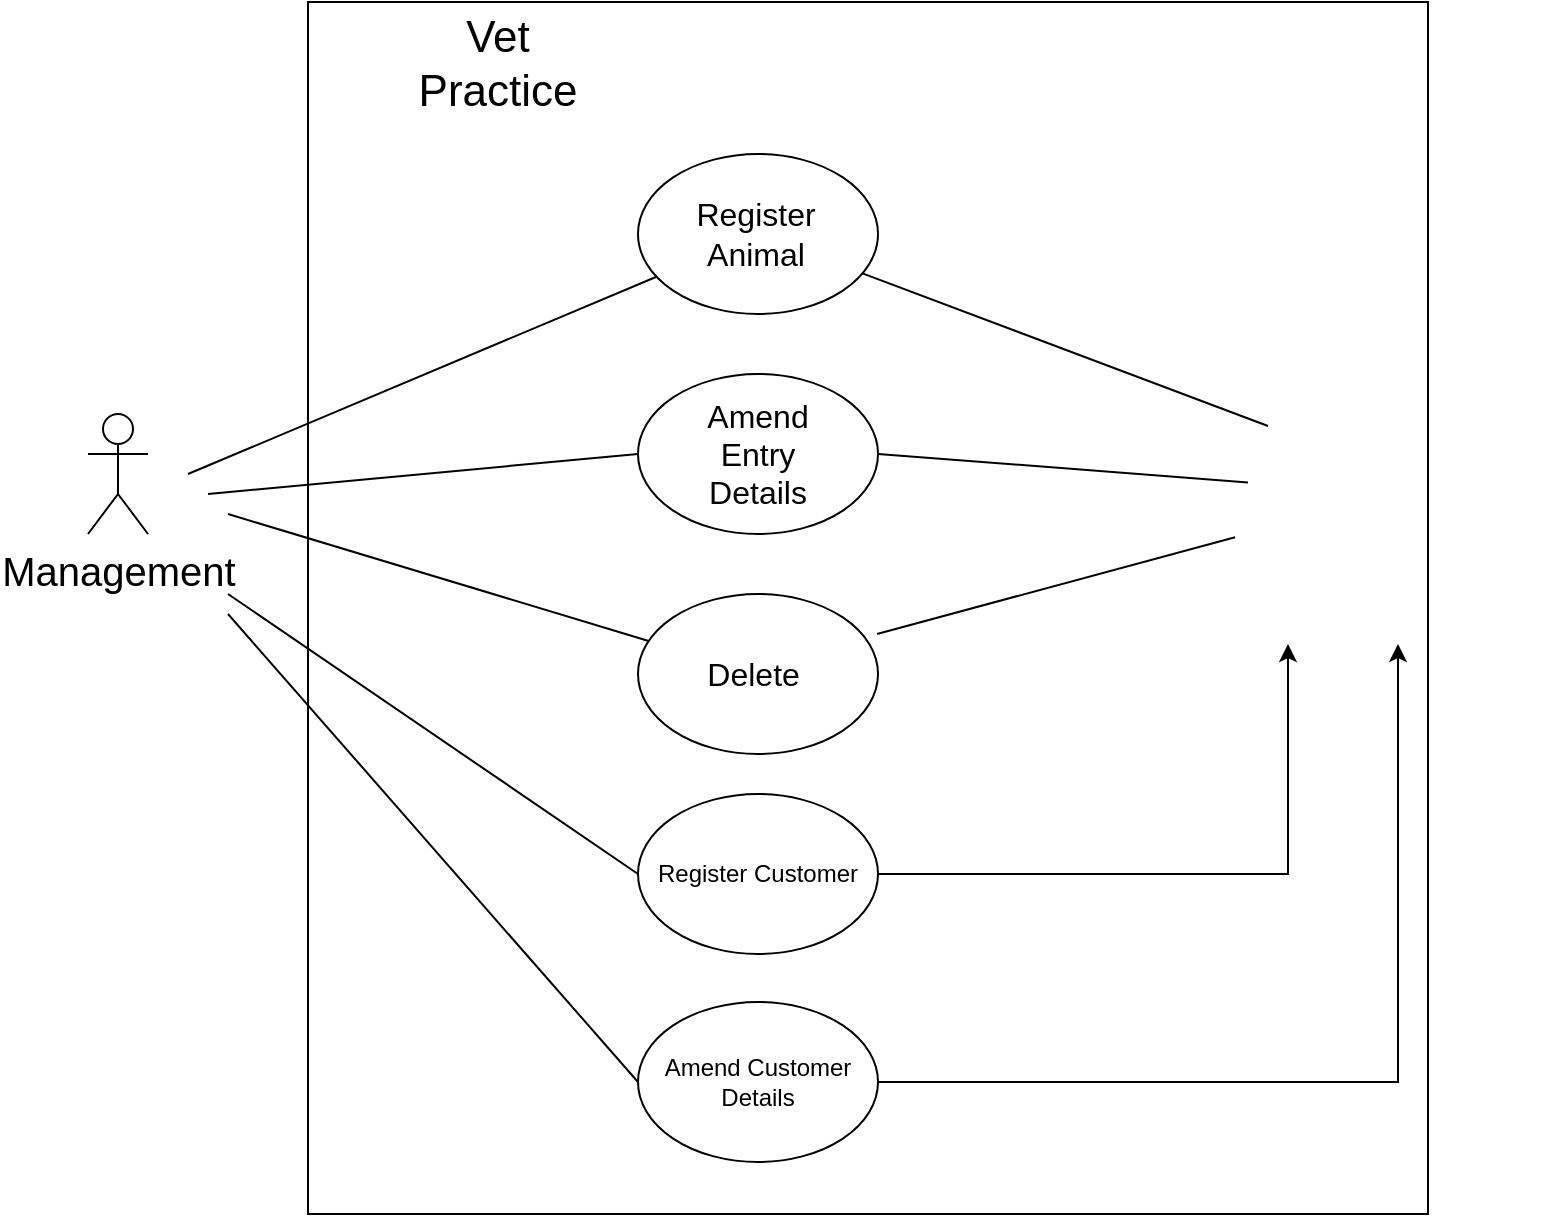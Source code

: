 <mxfile version="14.2.4" type="embed" pages="2">
    <diagram id="H4SSjCymd0ZZ48-rM7Cr" name="Page-1">
        <mxGraphModel dx="743" dy="535" grid="1" gridSize="10" guides="1" tooltips="1" connect="1" arrows="1" fold="1" page="1" pageScale="1" pageWidth="827" pageHeight="1169" math="0" shadow="0">
            <root>
                <mxCell id="0"/>
                <mxCell id="1" parent="0"/>
                <mxCell id="WA83NnyDRcnUzadPlLup-3" value="" style="rounded=0;whiteSpace=wrap;html=1;direction=south;" parent="1" vertex="1">
                    <mxGeometry x="170" y="84" width="560" height="606" as="geometry"/>
                </mxCell>
                <mxCell id="WA83NnyDRcnUzadPlLup-4" value="" style="ellipse;whiteSpace=wrap;html=1;" parent="1" vertex="1">
                    <mxGeometry x="335" y="160" width="120" height="80" as="geometry"/>
                </mxCell>
                <mxCell id="WA83NnyDRcnUzadPlLup-5" value="&lt;font style=&quot;font-size: 22px&quot;&gt;Vet Practice&lt;/font&gt;" style="text;html=1;strokeColor=none;fillColor=none;align=center;verticalAlign=middle;whiteSpace=wrap;rounded=0;" parent="1" vertex="1">
                    <mxGeometry x="230" y="100" width="70" height="30" as="geometry"/>
                </mxCell>
                <mxCell id="WA83NnyDRcnUzadPlLup-6" value="" style="ellipse;whiteSpace=wrap;html=1;" parent="1" vertex="1">
                    <mxGeometry x="335" y="270" width="120" height="80" as="geometry"/>
                </mxCell>
                <mxCell id="WA83NnyDRcnUzadPlLup-7" value="" style="ellipse;whiteSpace=wrap;html=1;" parent="1" vertex="1">
                    <mxGeometry x="335" y="380" width="120" height="80" as="geometry"/>
                </mxCell>
                <mxCell id="WA83NnyDRcnUzadPlLup-8" value="&lt;font style=&quot;font-size: 16px&quot;&gt;Register Animal&lt;/font&gt;" style="text;html=1;strokeColor=none;fillColor=none;align=center;verticalAlign=middle;whiteSpace=wrap;rounded=0;" parent="1" vertex="1">
                    <mxGeometry x="374" y="190" width="40" height="20" as="geometry"/>
                </mxCell>
                <mxCell id="WA83NnyDRcnUzadPlLup-9" value="&lt;font style=&quot;font-size: 20px&quot;&gt;Management&lt;/font&gt;" style="shape=umlActor;verticalLabelPosition=bottom;verticalAlign=top;html=1;outlineConnect=0;" parent="1" vertex="1">
                    <mxGeometry x="60" y="290" width="30" height="60" as="geometry"/>
                </mxCell>
                <mxCell id="WA83NnyDRcnUzadPlLup-10" value="&lt;font style=&quot;font-size: 16px&quot;&gt;Amend Entry Details&lt;/font&gt;" style="text;html=1;strokeColor=none;fillColor=none;align=center;verticalAlign=middle;whiteSpace=wrap;rounded=0;" parent="1" vertex="1">
                    <mxGeometry x="375" y="300" width="40" height="20" as="geometry"/>
                </mxCell>
                <mxCell id="WA83NnyDRcnUzadPlLup-11" value="&lt;span style=&quot;font-size: 16px&quot;&gt;Delete&amp;nbsp;&lt;/span&gt;" style="text;html=1;strokeColor=none;fillColor=none;align=center;verticalAlign=middle;whiteSpace=wrap;rounded=0;" parent="1" vertex="1">
                    <mxGeometry x="375" y="410" width="40" height="20" as="geometry"/>
                </mxCell>
                <mxCell id="WA83NnyDRcnUzadPlLup-12" value="" style="shape=image;verticalLabelPosition=bottom;labelBackgroundColor=#ffffff;verticalAlign=top;aspect=fixed;imageAspect=0;image=https://d2gg9evh47fn9z.cloudfront.net/800px_COLOURBOX34484689.jpg;" parent="1" vertex="1">
                    <mxGeometry x="640" y="255" width="150" height="150" as="geometry"/>
                </mxCell>
                <mxCell id="WA83NnyDRcnUzadPlLup-19" value="" style="endArrow=none;html=1;" parent="1" source="WA83NnyDRcnUzadPlLup-4" edge="1">
                    <mxGeometry width="50" height="50" relative="1" as="geometry">
                        <mxPoint x="410" y="500" as="sourcePoint"/>
                        <mxPoint x="110" y="320" as="targetPoint"/>
                    </mxGeometry>
                </mxCell>
                <mxCell id="WA83NnyDRcnUzadPlLup-20" value="" style="endArrow=none;html=1;exitX=0;exitY=0.5;exitDx=0;exitDy=0;" parent="1" source="WA83NnyDRcnUzadPlLup-6" edge="1">
                    <mxGeometry width="50" height="50" relative="1" as="geometry">
                        <mxPoint x="384" y="218.451" as="sourcePoint"/>
                        <mxPoint x="120" y="330" as="targetPoint"/>
                    </mxGeometry>
                </mxCell>
                <mxCell id="WA83NnyDRcnUzadPlLup-21" value="" style="endArrow=none;html=1;" parent="1" source="WA83NnyDRcnUzadPlLup-7" edge="1">
                    <mxGeometry width="50" height="50" relative="1" as="geometry">
                        <mxPoint x="345.0" y="320" as="sourcePoint"/>
                        <mxPoint x="130" y="340" as="targetPoint"/>
                    </mxGeometry>
                </mxCell>
                <mxCell id="WA83NnyDRcnUzadPlLup-22" value="" style="endArrow=none;html=1;" parent="1" source="WA83NnyDRcnUzadPlLup-4" edge="1">
                    <mxGeometry width="50" height="50" relative="1" as="geometry">
                        <mxPoint x="354.286" y="231.375" as="sourcePoint"/>
                        <mxPoint x="650" y="296" as="targetPoint"/>
                    </mxGeometry>
                </mxCell>
                <mxCell id="WA83NnyDRcnUzadPlLup-23" value="" style="endArrow=none;html=1;exitX=1;exitY=0.5;exitDx=0;exitDy=0;" parent="1" source="WA83NnyDRcnUzadPlLup-6" target="WA83NnyDRcnUzadPlLup-12" edge="1">
                    <mxGeometry width="50" height="50" relative="1" as="geometry">
                        <mxPoint x="364.286" y="241.375" as="sourcePoint"/>
                        <mxPoint x="130" y="340" as="targetPoint"/>
                    </mxGeometry>
                </mxCell>
                <mxCell id="WA83NnyDRcnUzadPlLup-25" value="" style="endArrow=none;html=1;exitX=0.996;exitY=0.25;exitDx=0;exitDy=0;exitPerimeter=0;entryX=-0.043;entryY=0.644;entryDx=0;entryDy=0;entryPerimeter=0;" parent="1" source="WA83NnyDRcnUzadPlLup-7" target="WA83NnyDRcnUzadPlLup-12" edge="1">
                    <mxGeometry width="50" height="50" relative="1" as="geometry">
                        <mxPoint x="470.0" y="350" as="sourcePoint"/>
                        <mxPoint x="675" y="357.593" as="targetPoint"/>
                    </mxGeometry>
                </mxCell>
                <mxCell id="13" style="edgeStyle=orthogonalEdgeStyle;rounded=0;orthogonalLoop=1;jettySize=auto;html=1;exitX=1;exitY=0.5;exitDx=0;exitDy=0;" parent="1" source="2" target="WA83NnyDRcnUzadPlLup-12" edge="1">
                    <mxGeometry relative="1" as="geometry">
                        <Array as="points">
                            <mxPoint x="660" y="520"/>
                        </Array>
                    </mxGeometry>
                </mxCell>
                <mxCell id="2" value="Register Customer" style="ellipse;whiteSpace=wrap;html=1;" parent="1" vertex="1">
                    <mxGeometry x="335" y="480" width="120" height="80" as="geometry"/>
                </mxCell>
                <mxCell id="16" style="edgeStyle=orthogonalEdgeStyle;rounded=0;orthogonalLoop=1;jettySize=auto;html=1;exitX=1;exitY=0.5;exitDx=0;exitDy=0;entryX=0.5;entryY=1;entryDx=0;entryDy=0;" parent="1" source="4" target="WA83NnyDRcnUzadPlLup-12" edge="1">
                    <mxGeometry relative="1" as="geometry"/>
                </mxCell>
                <mxCell id="4" value="Amend Customer Details" style="ellipse;whiteSpace=wrap;html=1;" parent="1" vertex="1">
                    <mxGeometry x="335" y="584" width="120" height="80" as="geometry"/>
                </mxCell>
                <mxCell id="6" value="" style="endArrow=none;html=1;exitX=0;exitY=0.5;exitDx=0;exitDy=0;" parent="1" source="2" edge="1">
                    <mxGeometry width="50" height="50" relative="1" as="geometry">
                        <mxPoint x="350.343" y="413.5" as="sourcePoint"/>
                        <mxPoint x="130" y="380" as="targetPoint"/>
                    </mxGeometry>
                </mxCell>
                <mxCell id="7" value="" style="endArrow=none;html=1;exitX=0;exitY=0.5;exitDx=0;exitDy=0;" parent="1" source="4" edge="1">
                    <mxGeometry width="50" height="50" relative="1" as="geometry">
                        <mxPoint x="345" y="530" as="sourcePoint"/>
                        <mxPoint x="130" y="390" as="targetPoint"/>
                    </mxGeometry>
                </mxCell>
            </root>
        </mxGraphModel>
    </diagram>
    <diagram id="QgfxNv7GI97rDnRRxP9C" name="Page-2">
        <mxGraphModel dx="743" dy="535" grid="1" gridSize="10" guides="1" tooltips="1" connect="1" arrows="1" fold="1" page="1" pageScale="1" pageWidth="827" pageHeight="1169" math="0" shadow="0">
            <root>
                <mxCell id="3ek6ge8NJHw8sk6zkAhJ-0"/>
                <mxCell id="3ek6ge8NJHw8sk6zkAhJ-1" parent="3ek6ge8NJHw8sk6zkAhJ-0"/>
                <mxCell id="3ek6ge8NJHw8sk6zkAhJ-2" value="Vetenarian" style="swimlane;childLayout=stackLayout;horizontal=1;startSize=30;horizontalStack=0;rounded=1;fontSize=14;fontStyle=0;strokeWidth=2;resizeParent=0;resizeLast=1;shadow=0;dashed=0;align=center;" parent="3ek6ge8NJHw8sk6zkAhJ-1" vertex="1">
                    <mxGeometry x="130" y="190" width="160" height="120" as="geometry"/>
                </mxCell>
                <mxCell id="3ek6ge8NJHw8sk6zkAhJ-3" value="+PK ID: Int&#10;+name: Str" style="align=left;strokeColor=none;fillColor=none;spacingLeft=4;fontSize=12;verticalAlign=top;resizable=0;rotatable=0;part=1;" parent="3ek6ge8NJHw8sk6zkAhJ-2" vertex="1">
                    <mxGeometry y="30" width="160" height="90" as="geometry"/>
                </mxCell>
                <mxCell id="3ek6ge8NJHw8sk6zkAhJ-4" value="Animal" style="swimlane;childLayout=stackLayout;horizontal=1;startSize=30;horizontalStack=0;rounded=1;fontSize=14;fontStyle=0;strokeWidth=2;resizeParent=0;resizeLast=1;shadow=0;dashed=0;align=center;" parent="3ek6ge8NJHw8sk6zkAhJ-1" vertex="1">
                    <mxGeometry x="480" y="190" width="160" height="120" as="geometry"/>
                </mxCell>
                <mxCell id="3ek6ge8NJHw8sk6zkAhJ-5" value="+PK ID: Int&#10;+Name: str&#10;+Type_of: str&#10;+Contact_Details: Int&#10;+Treatment notes: str" style="align=left;strokeColor=none;fillColor=none;spacingLeft=4;fontSize=12;verticalAlign=top;resizable=0;rotatable=0;part=1;" parent="3ek6ge8NJHw8sk6zkAhJ-4" vertex="1">
                    <mxGeometry y="30" width="160" height="90" as="geometry"/>
                </mxCell>
                <mxCell id="3ek6ge8NJHw8sk6zkAhJ-6" value="Halo: Vetenarian" style="swimlane;childLayout=stackLayout;horizontal=1;startSize=30;horizontalStack=0;rounded=1;fontSize=14;fontStyle=0;strokeWidth=2;resizeParent=0;resizeLast=1;shadow=0;dashed=0;align=center;" parent="3ek6ge8NJHw8sk6zkAhJ-1" vertex="1">
                    <mxGeometry x="130" y="430" width="160" height="120" as="geometry"/>
                </mxCell>
                <mxCell id="3ek6ge8NJHw8sk6zkAhJ-7" value="+ID: 1&#10;+name: Halo Pet Care" style="align=left;strokeColor=none;fillColor=none;spacingLeft=4;fontSize=12;verticalAlign=top;resizable=0;rotatable=0;part=1;" parent="3ek6ge8NJHw8sk6zkAhJ-6" vertex="1">
                    <mxGeometry y="30" width="160" height="90" as="geometry"/>
                </mxCell>
                <mxCell id="3ek6ge8NJHw8sk6zkAhJ-8" value="Beethoven: Dog" style="swimlane;childLayout=stackLayout;horizontal=1;startSize=30;horizontalStack=0;rounded=1;fontSize=14;fontStyle=0;strokeWidth=2;resizeParent=0;resizeLast=1;shadow=0;dashed=0;align=center;" parent="3ek6ge8NJHw8sk6zkAhJ-1" vertex="1">
                    <mxGeometry x="480" y="430" width="180" height="120" as="geometry"/>
                </mxCell>
                <mxCell id="3ek6ge8NJHw8sk6zkAhJ-9" value="+ID: 2&#10;+Type: Dog&#10;+Owner details: 07957941877&#10;+Treatment notes: No previous &#10;visitation" style="align=left;strokeColor=none;fillColor=none;spacingLeft=4;fontSize=12;verticalAlign=top;resizable=0;rotatable=0;part=1;" parent="3ek6ge8NJHw8sk6zkAhJ-8" vertex="1">
                    <mxGeometry y="30" width="180" height="90" as="geometry"/>
                </mxCell>
                <mxCell id="3ek6ge8NJHw8sk6zkAhJ-10" value="" style="endArrow=none;html=1;exitX=1.024;exitY=0.335;exitDx=0;exitDy=0;exitPerimeter=0;" parent="3ek6ge8NJHw8sk6zkAhJ-1" source="3ek6ge8NJHw8sk6zkAhJ-7" edge="1">
                    <mxGeometry width="50" height="50" relative="1" as="geometry">
                        <mxPoint x="330" y="470" as="sourcePoint"/>
                        <mxPoint x="470" y="490" as="targetPoint"/>
                    </mxGeometry>
                </mxCell>
                <mxCell id="3ek6ge8NJHw8sk6zkAhJ-15" value="" style="endArrow=open;endFill=1;endSize=12;html=1;exitX=1.017;exitY=0.341;exitDx=0;exitDy=0;exitPerimeter=0;entryX=-0.008;entryY=0.341;entryDx=0;entryDy=0;entryPerimeter=0;" parent="3ek6ge8NJHw8sk6zkAhJ-1" source="3ek6ge8NJHw8sk6zkAhJ-3" target="3ek6ge8NJHw8sk6zkAhJ-5" edge="1">
                    <mxGeometry width="160" relative="1" as="geometry">
                        <mxPoint x="310" y="249.5" as="sourcePoint"/>
                        <mxPoint x="470" y="249.5" as="targetPoint"/>
                    </mxGeometry>
                </mxCell>
                <mxCell id="3ek6ge8NJHw8sk6zkAhJ-16" value="Assigns" style="text;html=1;strokeColor=none;fillColor=none;align=center;verticalAlign=middle;whiteSpace=wrap;rounded=0;" parent="3ek6ge8NJHw8sk6zkAhJ-1" vertex="1">
                    <mxGeometry x="360" y="210" width="40" height="20" as="geometry"/>
                </mxCell>
                <mxCell id="3ek6ge8NJHw8sk6zkAhJ-17" value="" style="triangle;whiteSpace=wrap;html=1;" parent="3ek6ge8NJHw8sk6zkAhJ-1" vertex="1">
                    <mxGeometry x="420" y="210" width="20" height="20" as="geometry"/>
                </mxCell>
            </root>
        </mxGraphModel>
    </diagram>
</mxfile>